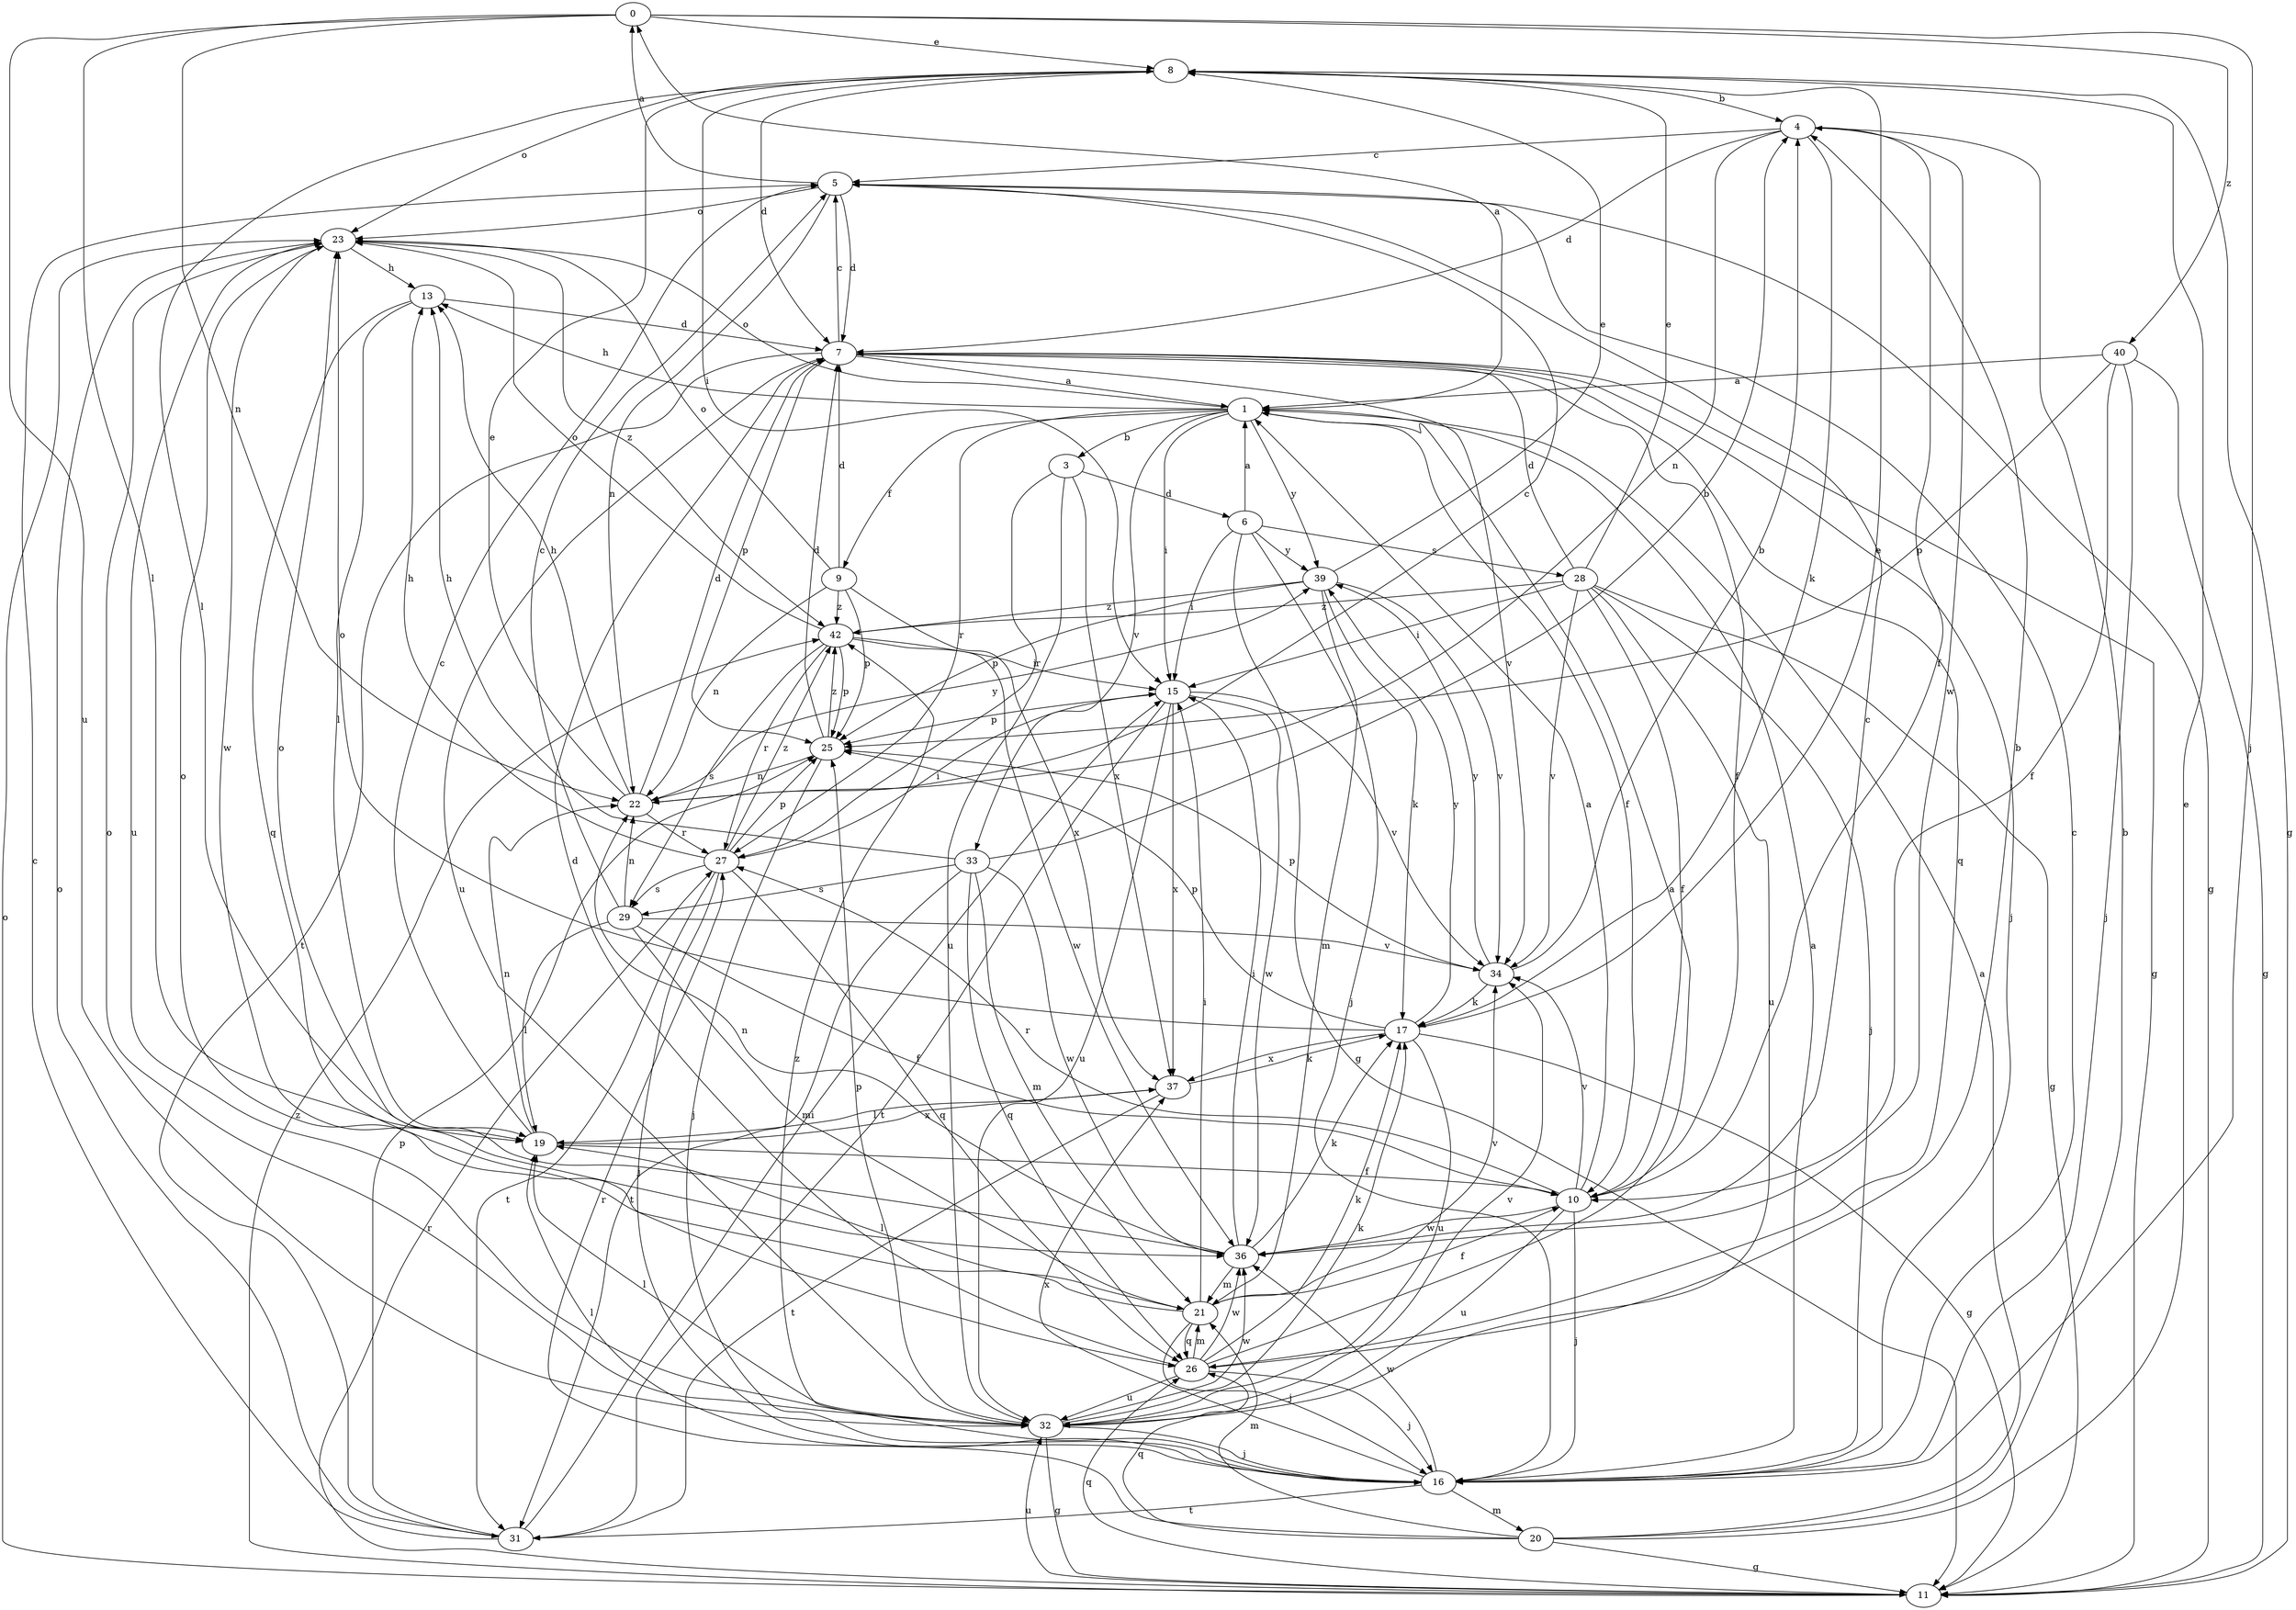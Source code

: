 strict digraph  {
0;
1;
3;
4;
5;
6;
7;
8;
9;
10;
11;
13;
15;
16;
17;
19;
20;
21;
22;
23;
25;
26;
27;
28;
29;
31;
32;
33;
34;
36;
37;
39;
40;
42;
0 -> 8  [label=e];
0 -> 16  [label=j];
0 -> 19  [label=l];
0 -> 22  [label=n];
0 -> 32  [label=u];
0 -> 40  [label=z];
1 -> 0  [label=a];
1 -> 3  [label=b];
1 -> 9  [label=f];
1 -> 10  [label=f];
1 -> 13  [label=h];
1 -> 15  [label=i];
1 -> 23  [label=o];
1 -> 27  [label=r];
1 -> 33  [label=v];
1 -> 39  [label=y];
3 -> 6  [label=d];
3 -> 27  [label=r];
3 -> 32  [label=u];
3 -> 37  [label=x];
4 -> 5  [label=c];
4 -> 7  [label=d];
4 -> 10  [label=f];
4 -> 17  [label=k];
4 -> 22  [label=n];
4 -> 36  [label=w];
5 -> 0  [label=a];
5 -> 7  [label=d];
5 -> 11  [label=g];
5 -> 22  [label=n];
5 -> 23  [label=o];
6 -> 1  [label=a];
6 -> 11  [label=g];
6 -> 15  [label=i];
6 -> 16  [label=j];
6 -> 28  [label=s];
6 -> 39  [label=y];
7 -> 1  [label=a];
7 -> 5  [label=c];
7 -> 10  [label=f];
7 -> 11  [label=g];
7 -> 16  [label=j];
7 -> 25  [label=p];
7 -> 26  [label=q];
7 -> 31  [label=t];
7 -> 32  [label=u];
7 -> 34  [label=v];
8 -> 4  [label=b];
8 -> 7  [label=d];
8 -> 11  [label=g];
8 -> 15  [label=i];
8 -> 19  [label=l];
8 -> 23  [label=o];
9 -> 7  [label=d];
9 -> 22  [label=n];
9 -> 23  [label=o];
9 -> 25  [label=p];
9 -> 37  [label=x];
9 -> 42  [label=z];
10 -> 1  [label=a];
10 -> 16  [label=j];
10 -> 27  [label=r];
10 -> 32  [label=u];
10 -> 34  [label=v];
10 -> 36  [label=w];
11 -> 23  [label=o];
11 -> 26  [label=q];
11 -> 27  [label=r];
11 -> 32  [label=u];
11 -> 42  [label=z];
13 -> 7  [label=d];
13 -> 19  [label=l];
13 -> 26  [label=q];
15 -> 25  [label=p];
15 -> 31  [label=t];
15 -> 32  [label=u];
15 -> 34  [label=v];
15 -> 36  [label=w];
15 -> 37  [label=x];
16 -> 1  [label=a];
16 -> 5  [label=c];
16 -> 19  [label=l];
16 -> 20  [label=m];
16 -> 31  [label=t];
16 -> 36  [label=w];
16 -> 37  [label=x];
16 -> 42  [label=z];
17 -> 8  [label=e];
17 -> 11  [label=g];
17 -> 23  [label=o];
17 -> 25  [label=p];
17 -> 32  [label=u];
17 -> 37  [label=x];
17 -> 39  [label=y];
19 -> 5  [label=c];
19 -> 10  [label=f];
19 -> 22  [label=n];
19 -> 37  [label=x];
20 -> 1  [label=a];
20 -> 4  [label=b];
20 -> 8  [label=e];
20 -> 11  [label=g];
20 -> 21  [label=m];
20 -> 26  [label=q];
20 -> 27  [label=r];
21 -> 10  [label=f];
21 -> 15  [label=i];
21 -> 16  [label=j];
21 -> 19  [label=l];
21 -> 23  [label=o];
21 -> 26  [label=q];
21 -> 34  [label=v];
22 -> 5  [label=c];
22 -> 7  [label=d];
22 -> 8  [label=e];
22 -> 13  [label=h];
22 -> 27  [label=r];
22 -> 39  [label=y];
23 -> 13  [label=h];
23 -> 32  [label=u];
23 -> 36  [label=w];
23 -> 42  [label=z];
25 -> 7  [label=d];
25 -> 16  [label=j];
25 -> 22  [label=n];
25 -> 42  [label=z];
26 -> 1  [label=a];
26 -> 4  [label=b];
26 -> 7  [label=d];
26 -> 16  [label=j];
26 -> 17  [label=k];
26 -> 21  [label=m];
26 -> 32  [label=u];
26 -> 36  [label=w];
27 -> 13  [label=h];
27 -> 15  [label=i];
27 -> 16  [label=j];
27 -> 25  [label=p];
27 -> 26  [label=q];
27 -> 29  [label=s];
27 -> 31  [label=t];
27 -> 42  [label=z];
28 -> 7  [label=d];
28 -> 8  [label=e];
28 -> 10  [label=f];
28 -> 11  [label=g];
28 -> 15  [label=i];
28 -> 16  [label=j];
28 -> 32  [label=u];
28 -> 34  [label=v];
28 -> 42  [label=z];
29 -> 5  [label=c];
29 -> 10  [label=f];
29 -> 19  [label=l];
29 -> 21  [label=m];
29 -> 22  [label=n];
29 -> 34  [label=v];
31 -> 5  [label=c];
31 -> 15  [label=i];
31 -> 23  [label=o];
31 -> 25  [label=p];
32 -> 11  [label=g];
32 -> 16  [label=j];
32 -> 17  [label=k];
32 -> 19  [label=l];
32 -> 23  [label=o];
32 -> 25  [label=p];
32 -> 34  [label=v];
32 -> 36  [label=w];
33 -> 4  [label=b];
33 -> 13  [label=h];
33 -> 21  [label=m];
33 -> 26  [label=q];
33 -> 29  [label=s];
33 -> 31  [label=t];
33 -> 36  [label=w];
34 -> 4  [label=b];
34 -> 17  [label=k];
34 -> 25  [label=p];
34 -> 39  [label=y];
36 -> 5  [label=c];
36 -> 15  [label=i];
36 -> 17  [label=k];
36 -> 21  [label=m];
36 -> 22  [label=n];
36 -> 23  [label=o];
37 -> 17  [label=k];
37 -> 19  [label=l];
37 -> 31  [label=t];
39 -> 8  [label=e];
39 -> 17  [label=k];
39 -> 21  [label=m];
39 -> 25  [label=p];
39 -> 34  [label=v];
39 -> 42  [label=z];
40 -> 1  [label=a];
40 -> 10  [label=f];
40 -> 11  [label=g];
40 -> 16  [label=j];
40 -> 25  [label=p];
42 -> 15  [label=i];
42 -> 23  [label=o];
42 -> 25  [label=p];
42 -> 27  [label=r];
42 -> 29  [label=s];
42 -> 36  [label=w];
}
